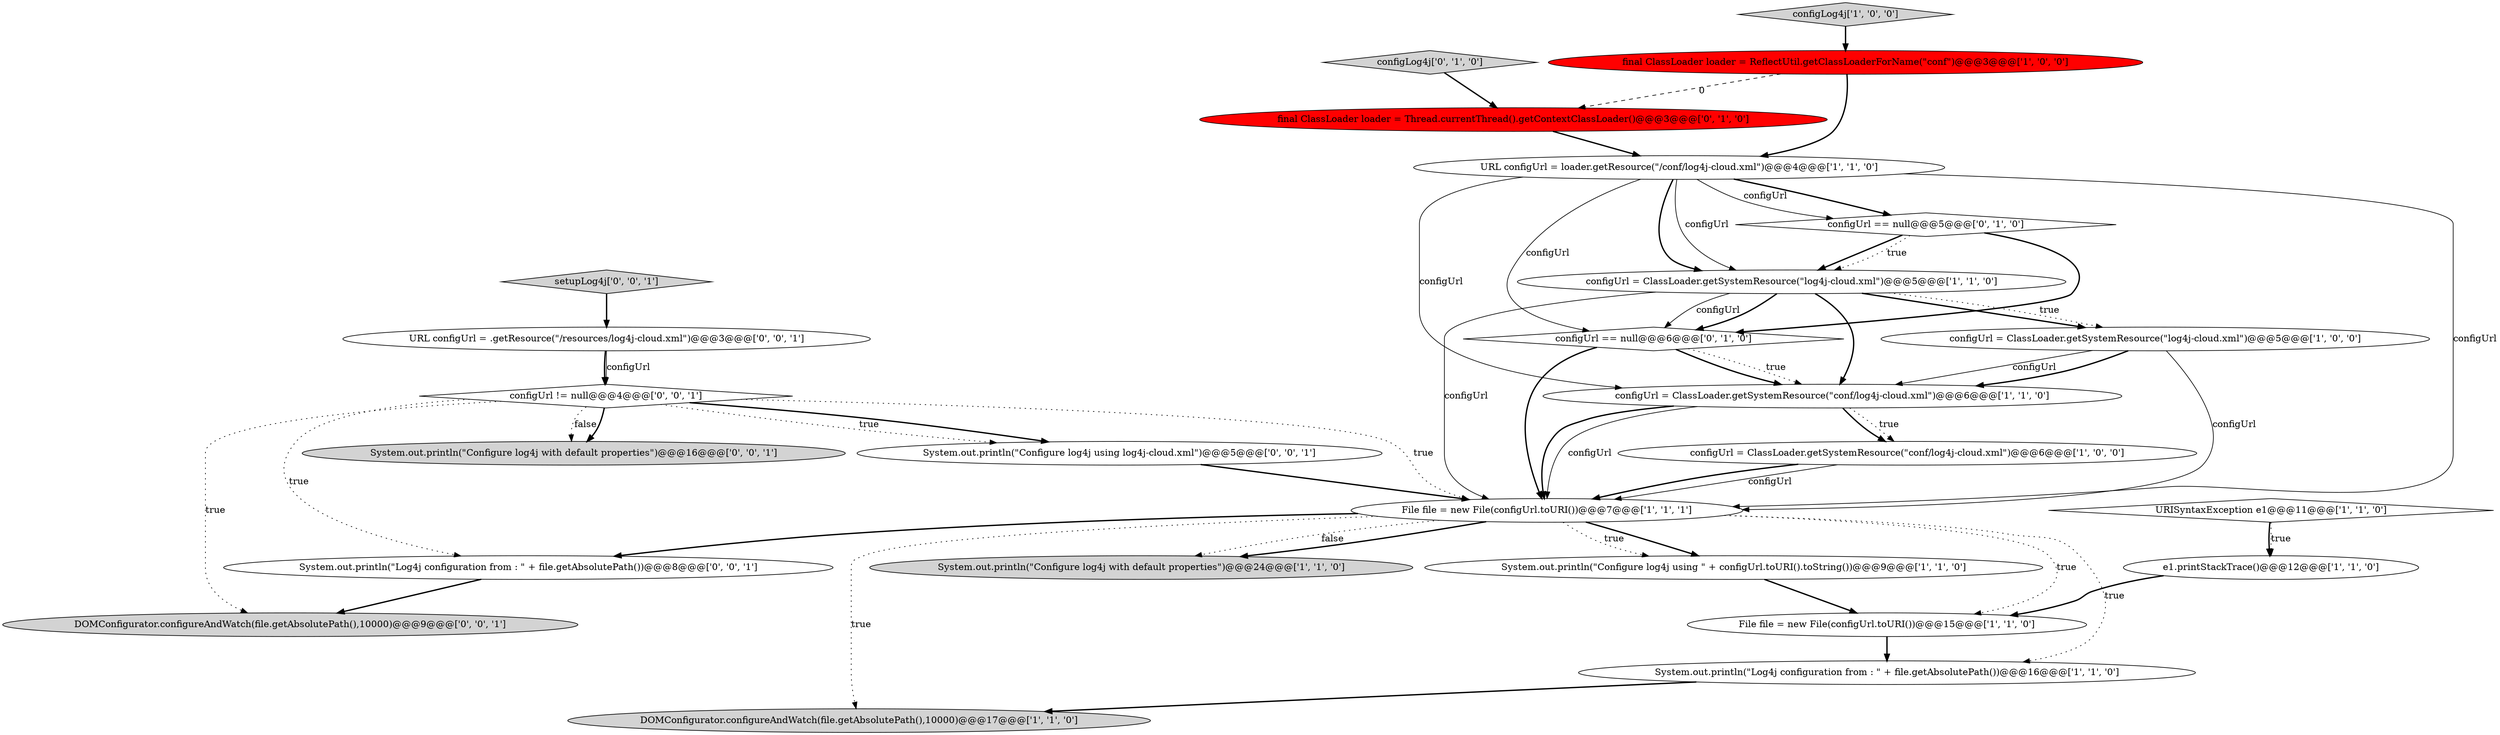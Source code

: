 digraph {
5 [style = filled, label = "final ClassLoader loader = ReflectUtil.getClassLoaderForName(\"conf\")@@@3@@@['1', '0', '0']", fillcolor = red, shape = ellipse image = "AAA1AAABBB1BBB"];
14 [style = filled, label = "System.out.println(\"Log4j configuration from : \" + file.getAbsolutePath())@@@16@@@['1', '1', '0']", fillcolor = white, shape = ellipse image = "AAA0AAABBB1BBB"];
9 [style = filled, label = "URISyntaxException e1@@@11@@@['1', '1', '0']", fillcolor = white, shape = diamond image = "AAA0AAABBB1BBB"];
17 [style = filled, label = "configLog4j['0', '1', '0']", fillcolor = lightgray, shape = diamond image = "AAA0AAABBB2BBB"];
1 [style = filled, label = "e1.printStackTrace()@@@12@@@['1', '1', '0']", fillcolor = white, shape = ellipse image = "AAA0AAABBB1BBB"];
20 [style = filled, label = "DOMConfigurator.configureAndWatch(file.getAbsolutePath(),10000)@@@9@@@['0', '0', '1']", fillcolor = lightgray, shape = ellipse image = "AAA0AAABBB3BBB"];
18 [style = filled, label = "final ClassLoader loader = Thread.currentThread().getContextClassLoader()@@@3@@@['0', '1', '0']", fillcolor = red, shape = ellipse image = "AAA1AAABBB2BBB"];
3 [style = filled, label = "File file = new File(configUrl.toURI())@@@7@@@['1', '1', '1']", fillcolor = white, shape = ellipse image = "AAA0AAABBB1BBB"];
13 [style = filled, label = "configLog4j['1', '0', '0']", fillcolor = lightgray, shape = diamond image = "AAA0AAABBB1BBB"];
10 [style = filled, label = "DOMConfigurator.configureAndWatch(file.getAbsolutePath(),10000)@@@17@@@['1', '1', '0']", fillcolor = lightgray, shape = ellipse image = "AAA0AAABBB1BBB"];
7 [style = filled, label = "System.out.println(\"Configure log4j with default properties\")@@@24@@@['1', '1', '0']", fillcolor = lightgray, shape = ellipse image = "AAA0AAABBB1BBB"];
2 [style = filled, label = "URL configUrl = loader.getResource(\"/conf/log4j-cloud.xml\")@@@4@@@['1', '1', '0']", fillcolor = white, shape = ellipse image = "AAA0AAABBB1BBB"];
8 [style = filled, label = "File file = new File(configUrl.toURI())@@@15@@@['1', '1', '0']", fillcolor = white, shape = ellipse image = "AAA0AAABBB1BBB"];
24 [style = filled, label = "System.out.println(\"Log4j configuration from : \" + file.getAbsolutePath())@@@8@@@['0', '0', '1']", fillcolor = white, shape = ellipse image = "AAA0AAABBB3BBB"];
25 [style = filled, label = "URL configUrl = .getResource(\"/resources/log4j-cloud.xml\")@@@3@@@['0', '0', '1']", fillcolor = white, shape = ellipse image = "AAA0AAABBB3BBB"];
0 [style = filled, label = "System.out.println(\"Configure log4j using \" + configUrl.toURI().toString())@@@9@@@['1', '1', '0']", fillcolor = white, shape = ellipse image = "AAA0AAABBB1BBB"];
21 [style = filled, label = "configUrl != null@@@4@@@['0', '0', '1']", fillcolor = white, shape = diamond image = "AAA0AAABBB3BBB"];
12 [style = filled, label = "configUrl = ClassLoader.getSystemResource(\"conf/log4j-cloud.xml\")@@@6@@@['1', '1', '0']", fillcolor = white, shape = ellipse image = "AAA0AAABBB1BBB"];
16 [style = filled, label = "configUrl == null@@@6@@@['0', '1', '0']", fillcolor = white, shape = diamond image = "AAA0AAABBB2BBB"];
11 [style = filled, label = "configUrl = ClassLoader.getSystemResource(\"conf/log4j-cloud.xml\")@@@6@@@['1', '0', '0']", fillcolor = white, shape = ellipse image = "AAA0AAABBB1BBB"];
22 [style = filled, label = "System.out.println(\"Configure log4j using log4j-cloud.xml\")@@@5@@@['0', '0', '1']", fillcolor = white, shape = ellipse image = "AAA0AAABBB3BBB"];
19 [style = filled, label = "System.out.println(\"Configure log4j with default properties\")@@@16@@@['0', '0', '1']", fillcolor = lightgray, shape = ellipse image = "AAA0AAABBB3BBB"];
23 [style = filled, label = "setupLog4j['0', '0', '1']", fillcolor = lightgray, shape = diamond image = "AAA0AAABBB3BBB"];
4 [style = filled, label = "configUrl = ClassLoader.getSystemResource(\"log4j-cloud.xml\")@@@5@@@['1', '0', '0']", fillcolor = white, shape = ellipse image = "AAA0AAABBB1BBB"];
15 [style = filled, label = "configUrl == null@@@5@@@['0', '1', '0']", fillcolor = white, shape = diamond image = "AAA0AAABBB2BBB"];
6 [style = filled, label = "configUrl = ClassLoader.getSystemResource(\"log4j-cloud.xml\")@@@5@@@['1', '1', '0']", fillcolor = white, shape = ellipse image = "AAA0AAABBB1BBB"];
16->3 [style = bold, label=""];
23->25 [style = bold, label=""];
6->16 [style = solid, label="configUrl"];
6->3 [style = solid, label="configUrl"];
21->19 [style = dotted, label="false"];
16->12 [style = dotted, label="true"];
1->8 [style = bold, label=""];
21->20 [style = dotted, label="true"];
21->19 [style = bold, label=""];
3->24 [style = bold, label=""];
2->6 [style = bold, label=""];
4->12 [style = solid, label="configUrl"];
4->3 [style = solid, label="configUrl"];
3->10 [style = dotted, label="true"];
12->11 [style = bold, label=""];
8->14 [style = bold, label=""];
14->10 [style = bold, label=""];
3->7 [style = dotted, label="false"];
21->22 [style = dotted, label="true"];
15->6 [style = bold, label=""];
2->3 [style = solid, label="configUrl"];
18->2 [style = bold, label=""];
5->18 [style = dashed, label="0"];
15->16 [style = bold, label=""];
3->0 [style = bold, label=""];
2->12 [style = solid, label="configUrl"];
11->3 [style = solid, label="configUrl"];
3->14 [style = dotted, label="true"];
25->21 [style = solid, label="configUrl"];
24->20 [style = bold, label=""];
12->11 [style = dotted, label="true"];
22->3 [style = bold, label=""];
6->4 [style = bold, label=""];
5->2 [style = bold, label=""];
12->3 [style = solid, label="configUrl"];
6->4 [style = dotted, label="true"];
21->24 [style = dotted, label="true"];
3->7 [style = bold, label=""];
11->3 [style = bold, label=""];
21->22 [style = bold, label=""];
6->16 [style = bold, label=""];
2->16 [style = solid, label="configUrl"];
15->6 [style = dotted, label="true"];
2->15 [style = bold, label=""];
2->15 [style = solid, label="configUrl"];
0->8 [style = bold, label=""];
3->0 [style = dotted, label="true"];
9->1 [style = dotted, label="true"];
13->5 [style = bold, label=""];
21->3 [style = dotted, label="true"];
4->12 [style = bold, label=""];
12->3 [style = bold, label=""];
2->6 [style = solid, label="configUrl"];
9->1 [style = bold, label=""];
3->8 [style = dotted, label="true"];
16->12 [style = bold, label=""];
17->18 [style = bold, label=""];
25->21 [style = bold, label=""];
6->12 [style = bold, label=""];
}
